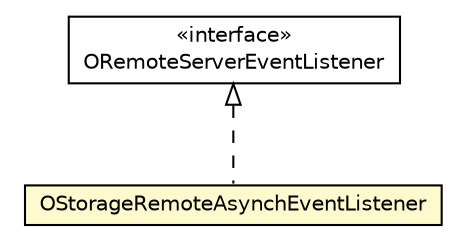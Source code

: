 #!/usr/local/bin/dot
#
# Class diagram 
# Generated by UMLGraph version R5_6-24-gf6e263 (http://www.umlgraph.org/)
#

digraph G {
	edge [fontname="Helvetica",fontsize=10,labelfontname="Helvetica",labelfontsize=10];
	node [fontname="Helvetica",fontsize=10,shape=plaintext];
	nodesep=0.25;
	ranksep=0.5;
	// com.orientechnologies.orient.enterprise.channel.binary.ORemoteServerEventListener
	c4045437 [label=<<table title="com.orientechnologies.orient.enterprise.channel.binary.ORemoteServerEventListener" border="0" cellborder="1" cellspacing="0" cellpadding="2" port="p" href="../../enterprise/channel/binary/ORemoteServerEventListener.html">
		<tr><td><table border="0" cellspacing="0" cellpadding="1">
<tr><td align="center" balign="center"> &#171;interface&#187; </td></tr>
<tr><td align="center" balign="center"> ORemoteServerEventListener </td></tr>
		</table></td></tr>
		</table>>, URL="../../enterprise/channel/binary/ORemoteServerEventListener.html", fontname="Helvetica", fontcolor="black", fontsize=10.0];
	// com.orientechnologies.orient.client.remote.OStorageRemoteAsynchEventListener
	c4045455 [label=<<table title="com.orientechnologies.orient.client.remote.OStorageRemoteAsynchEventListener" border="0" cellborder="1" cellspacing="0" cellpadding="2" port="p" bgcolor="lemonChiffon" href="./OStorageRemoteAsynchEventListener.html">
		<tr><td><table border="0" cellspacing="0" cellpadding="1">
<tr><td align="center" balign="center"> OStorageRemoteAsynchEventListener </td></tr>
		</table></td></tr>
		</table>>, URL="./OStorageRemoteAsynchEventListener.html", fontname="Helvetica", fontcolor="black", fontsize=10.0];
	//com.orientechnologies.orient.client.remote.OStorageRemoteAsynchEventListener implements com.orientechnologies.orient.enterprise.channel.binary.ORemoteServerEventListener
	c4045437:p -> c4045455:p [dir=back,arrowtail=empty,style=dashed];
}

